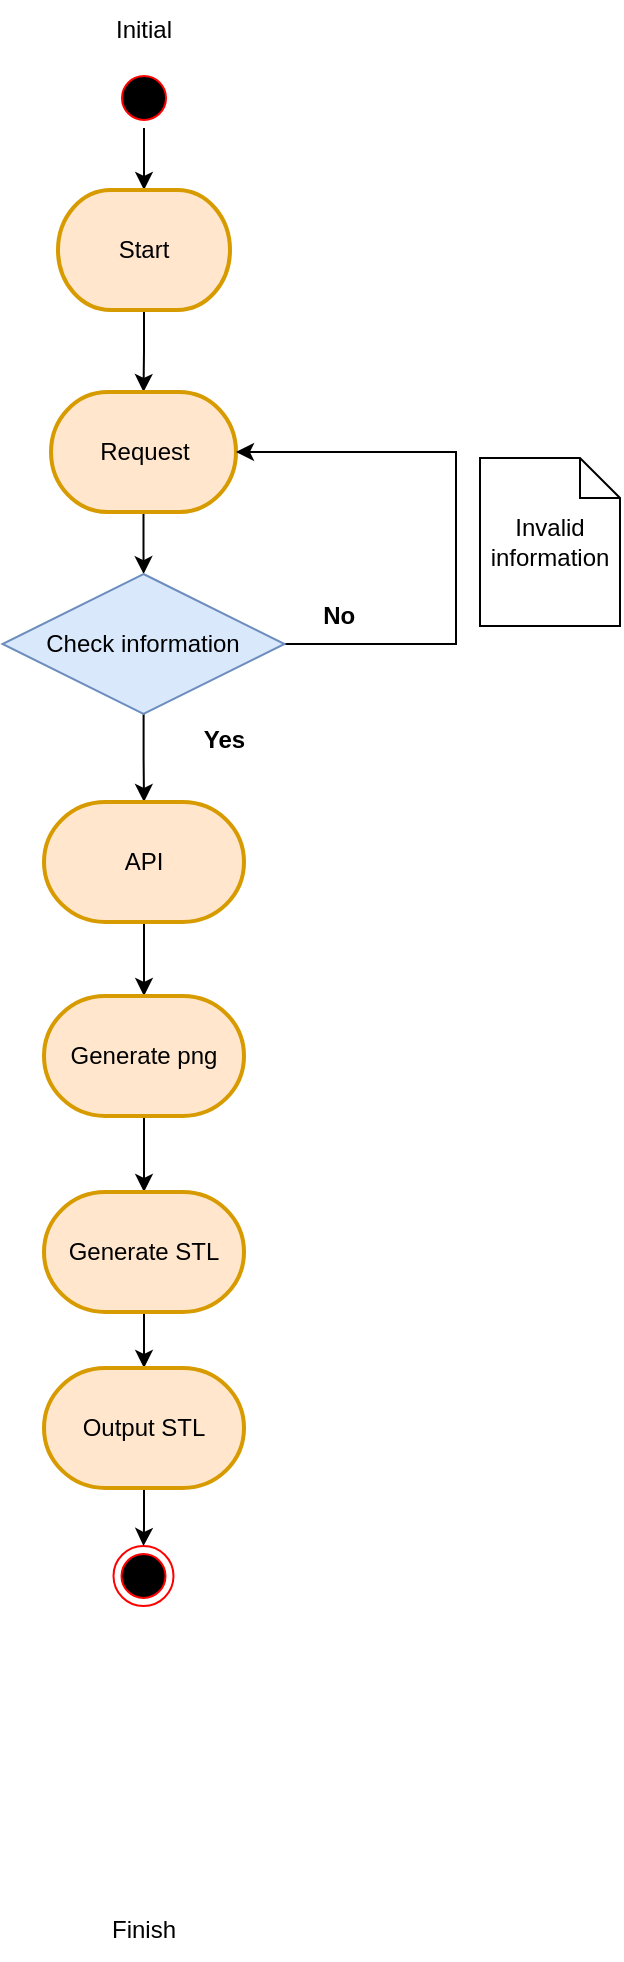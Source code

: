 <mxfile version="20.5.1" type="github">
  <diagram id="1b9RebD6VQjj0RV2ONf3" name="Page-1">
    <mxGraphModel dx="1038" dy="539" grid="0" gridSize="10" guides="1" tooltips="1" connect="1" arrows="1" fold="1" page="1" pageScale="1" pageWidth="827" pageHeight="1169" background="#FFFFFF" math="0" shadow="0">
      <root>
        <mxCell id="0" />
        <mxCell id="1" parent="0" />
        <mxCell id="NB3Hqat46p2spOTS6d-m-13" value="" style="edgeStyle=orthogonalEdgeStyle;rounded=0;orthogonalLoop=1;jettySize=auto;html=1;" parent="1" source="NB3Hqat46p2spOTS6d-m-4" target="NB3Hqat46p2spOTS6d-m-8" edge="1">
          <mxGeometry relative="1" as="geometry" />
        </mxCell>
        <mxCell id="NB3Hqat46p2spOTS6d-m-4" value="" style="ellipse;html=1;shape=startState;fillColor=#000000;strokeColor=#ff0000;" parent="1" vertex="1">
          <mxGeometry x="352" y="63" width="30" height="30" as="geometry" />
        </mxCell>
        <mxCell id="NB3Hqat46p2spOTS6d-m-10" value="" style="edgeStyle=orthogonalEdgeStyle;rounded=0;orthogonalLoop=1;jettySize=auto;html=1;" parent="1" source="NB3Hqat46p2spOTS6d-m-8" target="NB3Hqat46p2spOTS6d-m-9" edge="1">
          <mxGeometry relative="1" as="geometry" />
        </mxCell>
        <mxCell id="NB3Hqat46p2spOTS6d-m-8" value="Start" style="strokeWidth=2;html=1;shape=mxgraph.flowchart.terminator;whiteSpace=wrap;fillColor=#ffe6cc;strokeColor=#d79b00;" parent="1" vertex="1">
          <mxGeometry x="324" y="124" width="86" height="60" as="geometry" />
        </mxCell>
        <mxCell id="NB3Hqat46p2spOTS6d-m-24" style="edgeStyle=orthogonalEdgeStyle;rounded=0;orthogonalLoop=1;jettySize=auto;html=1;" parent="1" source="NB3Hqat46p2spOTS6d-m-9" target="NB3Hqat46p2spOTS6d-m-21" edge="1">
          <mxGeometry relative="1" as="geometry" />
        </mxCell>
        <mxCell id="NB3Hqat46p2spOTS6d-m-9" value="Request" style="strokeWidth=2;html=1;shape=mxgraph.flowchart.terminator;whiteSpace=wrap;fillColor=#ffe6cc;strokeColor=#d79b00;" parent="1" vertex="1">
          <mxGeometry x="320.5" y="225" width="92.5" height="60" as="geometry" />
        </mxCell>
        <mxCell id="NB3Hqat46p2spOTS6d-m-41" value="" style="edgeStyle=orthogonalEdgeStyle;rounded=0;orthogonalLoop=1;jettySize=auto;html=1;strokeColor=#000000;endArrow=classic;endFill=1;" parent="1" source="NB3Hqat46p2spOTS6d-m-21" target="NB3Hqat46p2spOTS6d-m-26" edge="1">
          <mxGeometry relative="1" as="geometry" />
        </mxCell>
        <mxCell id="NB3Hqat46p2spOTS6d-m-43" value="" style="edgeStyle=orthogonalEdgeStyle;rounded=0;orthogonalLoop=1;jettySize=auto;html=1;strokeColor=#000000;endArrow=classic;endFill=1;entryX=1;entryY=0.5;entryDx=0;entryDy=0;entryPerimeter=0;" parent="1" source="NB3Hqat46p2spOTS6d-m-21" target="NB3Hqat46p2spOTS6d-m-9" edge="1">
          <mxGeometry relative="1" as="geometry">
            <Array as="points">
              <mxPoint x="523" y="351" />
              <mxPoint x="523" y="255" />
            </Array>
          </mxGeometry>
        </mxCell>
        <mxCell id="NB3Hqat46p2spOTS6d-m-21" value="Check information" style="rhombus;whiteSpace=wrap;html=1;fillColor=#dae8fc;strokeColor=#6c8ebf;" parent="1" vertex="1">
          <mxGeometry x="296.25" y="316" width="141" height="70" as="geometry" />
        </mxCell>
        <mxCell id="NB3Hqat46p2spOTS6d-m-25" value="Invalid information" style="shape=note;size=20;whiteSpace=wrap;html=1;" parent="1" vertex="1">
          <mxGeometry x="535" y="258" width="70" height="84" as="geometry" />
        </mxCell>
        <mxCell id="D9-njwtmof78aq4h25T1-2" value="" style="edgeStyle=orthogonalEdgeStyle;rounded=0;orthogonalLoop=1;jettySize=auto;html=1;" parent="1" source="NB3Hqat46p2spOTS6d-m-26" target="NB3Hqat46p2spOTS6d-m-31" edge="1">
          <mxGeometry relative="1" as="geometry" />
        </mxCell>
        <mxCell id="NB3Hqat46p2spOTS6d-m-26" value="API" style="strokeWidth=2;html=1;shape=mxgraph.flowchart.terminator;whiteSpace=wrap;fillColor=#ffe6cc;strokeColor=#d79b00;" parent="1" vertex="1">
          <mxGeometry x="317" y="430" width="100" height="60" as="geometry" />
        </mxCell>
        <mxCell id="SJwgZRJukP6LOZfKnWHA-2" value="" style="edgeStyle=orthogonalEdgeStyle;rounded=0;orthogonalLoop=1;jettySize=auto;html=1;" edge="1" parent="1" source="NB3Hqat46p2spOTS6d-m-31" target="SJwgZRJukP6LOZfKnWHA-1">
          <mxGeometry relative="1" as="geometry" />
        </mxCell>
        <mxCell id="NB3Hqat46p2spOTS6d-m-31" value="Generate png" style="strokeWidth=2;html=1;shape=mxgraph.flowchart.terminator;whiteSpace=wrap;fillColor=#ffe6cc;strokeColor=#d79b00;" parent="1" vertex="1">
          <mxGeometry x="317" y="527" width="100" height="60" as="geometry" />
        </mxCell>
        <mxCell id="NB3Hqat46p2spOTS6d-m-33" value="" style="ellipse;html=1;shape=endState;fillColor=#000000;strokeColor=#ff0000;" parent="1" vertex="1">
          <mxGeometry x="351.75" y="802" width="30" height="30" as="geometry" />
        </mxCell>
        <mxCell id="NB3Hqat46p2spOTS6d-m-39" value="Yes" style="text;align=center;fontStyle=1;verticalAlign=middle;spacingLeft=3;spacingRight=3;strokeColor=none;rotatable=0;points=[[0,0.5],[1,0.5]];portConstraint=eastwest;fillColor=#FFFFFF;" parent="1" vertex="1">
          <mxGeometry x="377.25" y="388" width="60" height="20" as="geometry" />
        </mxCell>
        <mxCell id="NB3Hqat46p2spOTS6d-m-42" value="No" style="text;align=center;fontStyle=1;verticalAlign=middle;spacingLeft=3;spacingRight=3;strokeColor=none;rotatable=0;points=[[0,0.5],[1,0.5]];portConstraint=eastwest;fillColor=#FFFFFF;" parent="1" vertex="1">
          <mxGeometry x="437.25" y="326" width="54.75" height="20" as="geometry" />
        </mxCell>
        <mxCell id="NB3Hqat46p2spOTS6d-m-45" value="Initial" style="text;html=1;strokeColor=none;fillColor=none;align=center;verticalAlign=middle;whiteSpace=wrap;rounded=0;" parent="1" vertex="1">
          <mxGeometry x="336.75" y="29" width="60" height="30" as="geometry" />
        </mxCell>
        <mxCell id="NB3Hqat46p2spOTS6d-m-46" value="Finish" style="text;html=1;strokeColor=none;fillColor=none;align=center;verticalAlign=middle;whiteSpace=wrap;rounded=0;" parent="1" vertex="1">
          <mxGeometry x="337" y="979" width="60" height="30" as="geometry" />
        </mxCell>
        <mxCell id="SJwgZRJukP6LOZfKnWHA-5" value="" style="edgeStyle=orthogonalEdgeStyle;rounded=0;orthogonalLoop=1;jettySize=auto;html=1;" edge="1" parent="1" source="SJwgZRJukP6LOZfKnWHA-1" target="SJwgZRJukP6LOZfKnWHA-4">
          <mxGeometry relative="1" as="geometry" />
        </mxCell>
        <mxCell id="SJwgZRJukP6LOZfKnWHA-1" value="Generate STL" style="strokeWidth=2;html=1;shape=mxgraph.flowchart.terminator;whiteSpace=wrap;fillColor=#ffe6cc;strokeColor=#d79b00;" vertex="1" parent="1">
          <mxGeometry x="317" y="625" width="100" height="60" as="geometry" />
        </mxCell>
        <mxCell id="SJwgZRJukP6LOZfKnWHA-6" value="" style="edgeStyle=orthogonalEdgeStyle;rounded=0;orthogonalLoop=1;jettySize=auto;html=1;" edge="1" parent="1" source="SJwgZRJukP6LOZfKnWHA-4" target="NB3Hqat46p2spOTS6d-m-33">
          <mxGeometry relative="1" as="geometry" />
        </mxCell>
        <mxCell id="SJwgZRJukP6LOZfKnWHA-4" value="Output STL" style="strokeWidth=2;html=1;shape=mxgraph.flowchart.terminator;whiteSpace=wrap;fillColor=#ffe6cc;strokeColor=#d79b00;" vertex="1" parent="1">
          <mxGeometry x="317" y="713" width="100" height="60" as="geometry" />
        </mxCell>
      </root>
    </mxGraphModel>
  </diagram>
</mxfile>
